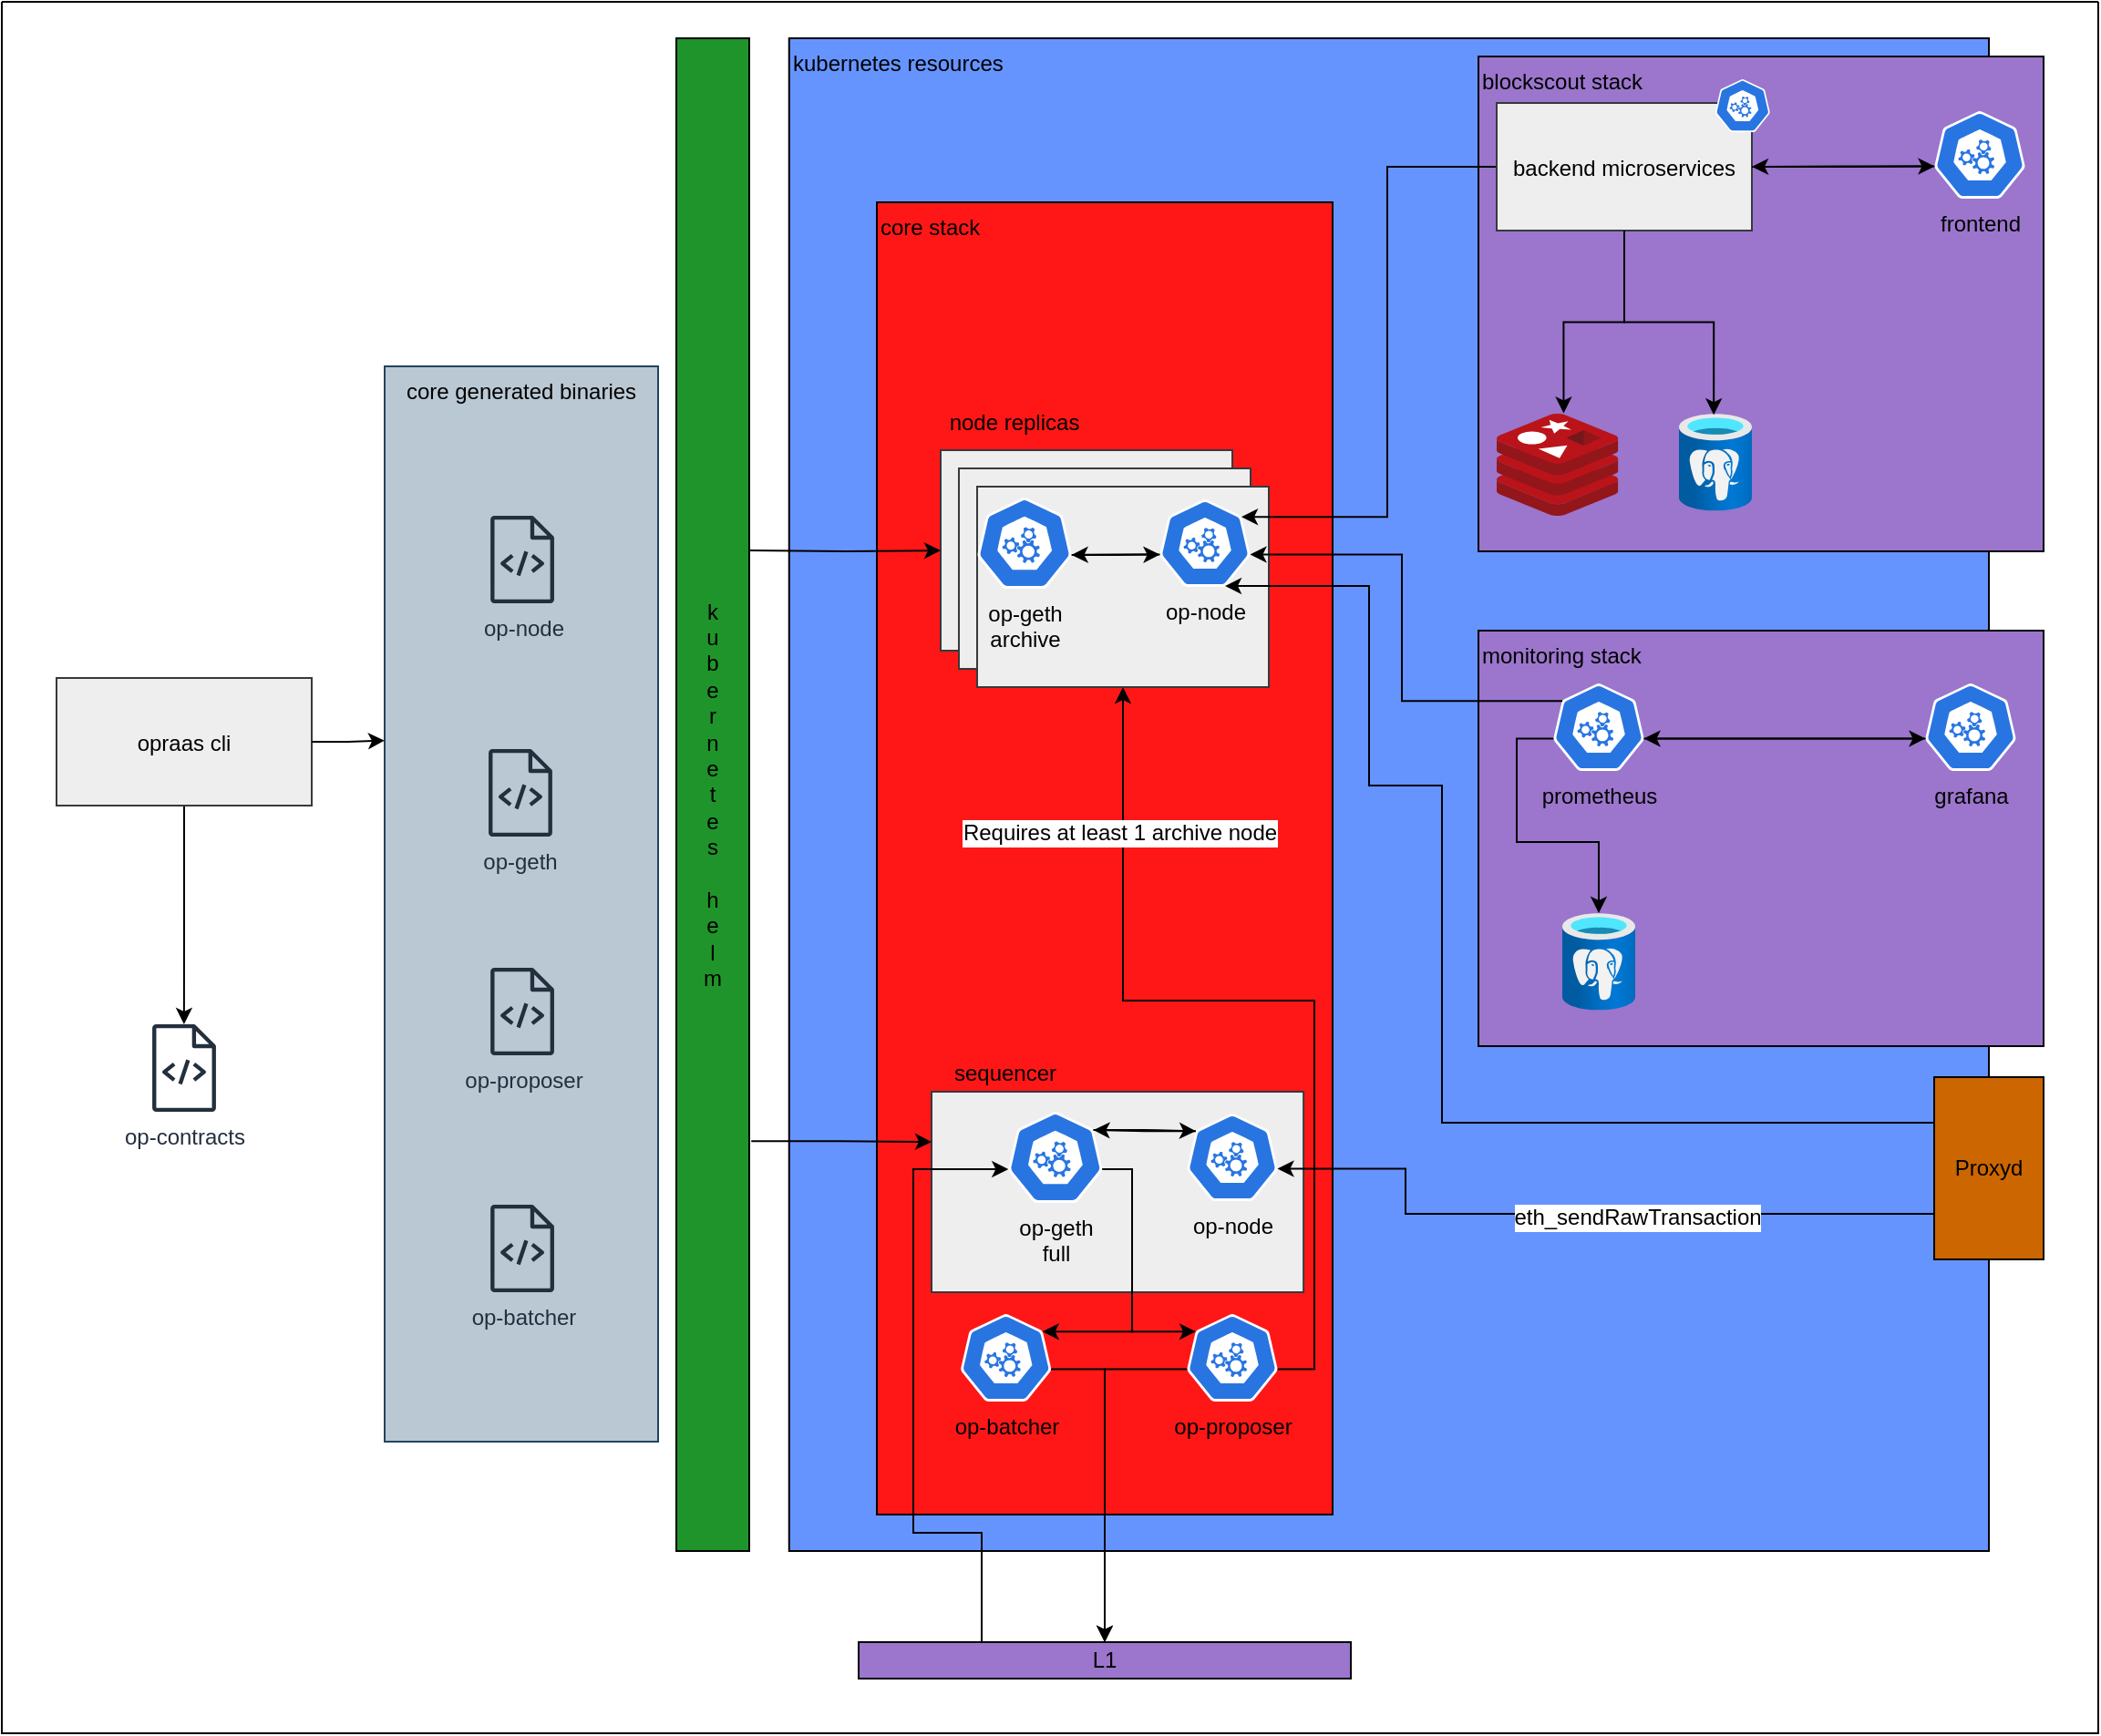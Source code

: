 <mxfile version="24.8.3">
  <diagram name="Page-1" id="kdxWWu9ylrwr_-iVG4db">
    <mxGraphModel dx="2276" dy="1881" grid="1" gridSize="10" guides="1" tooltips="1" connect="1" arrows="1" fold="1" page="1" pageScale="1" pageWidth="850" pageHeight="1100" math="0" shadow="0">
      <root>
        <mxCell id="0" />
        <mxCell id="1" parent="0" />
        <mxCell id="xR_Z6soL9BY0HDt_zi9m-4" value="" style="swimlane;startSize=0;" parent="1" vertex="1">
          <mxGeometry x="-770" y="-1030" width="1150" height="950" as="geometry">
            <mxRectangle x="-560" y="-440" width="50" height="40" as="alternateBounds" />
          </mxGeometry>
        </mxCell>
        <mxCell id="P0l-JvTJh-wTgKE062X5-190" value="kubernetes resources" style="rounded=0;whiteSpace=wrap;html=1;strokeColor=default;align=left;verticalAlign=top;fontFamily=Helvetica;fontSize=12;fontColor=default;fillColor=#6694FF;" parent="xR_Z6soL9BY0HDt_zi9m-4" vertex="1">
          <mxGeometry x="431.88" y="20" width="658.12" height="830" as="geometry" />
        </mxCell>
        <mxCell id="P0l-JvTJh-wTgKE062X5-14" value="monitoring stack" style="rounded=0;whiteSpace=wrap;html=1;fillColor=#9B76CC;align=left;verticalAlign=top" parent="xR_Z6soL9BY0HDt_zi9m-4" vertex="1">
          <mxGeometry x="810" y="345" width="310" height="228" as="geometry" />
        </mxCell>
        <mxCell id="P0l-JvTJh-wTgKE062X5-1" value="core stack" style="rounded=0;whiteSpace=wrap;html=1;fillColor=#FF1717;align=left;verticalAlign=top" parent="xR_Z6soL9BY0HDt_zi9m-4" vertex="1">
          <mxGeometry x="480" y="110" width="250" height="720" as="geometry" />
        </mxCell>
        <mxCell id="P0l-JvTJh-wTgKE062X5-164" style="edgeStyle=orthogonalEdgeStyle;rounded=0;orthogonalLoop=1;jettySize=auto;html=1;exitX=0.005;exitY=0.63;exitDx=0;exitDy=0;exitPerimeter=0;entryX=0.5;entryY=0;entryDx=0;entryDy=0;fontFamily=Helvetica;fontSize=12;fontColor=default;" parent="xR_Z6soL9BY0HDt_zi9m-4" source="xR_Z6soL9BY0HDt_zi9m-9" target="P0l-JvTJh-wTgKE062X5-76" edge="1">
          <mxGeometry relative="1" as="geometry" />
        </mxCell>
        <mxCell id="P0l-JvTJh-wTgKE062X5-186" style="edgeStyle=orthogonalEdgeStyle;rounded=0;orthogonalLoop=1;jettySize=auto;html=1;exitX=0.995;exitY=0.63;exitDx=0;exitDy=0;exitPerimeter=0;entryX=0.5;entryY=1;entryDx=0;entryDy=0;fontFamily=Helvetica;fontSize=12;fontColor=default;" parent="xR_Z6soL9BY0HDt_zi9m-4" source="xR_Z6soL9BY0HDt_zi9m-9" target="P0l-JvTJh-wTgKE062X5-175" edge="1">
          <mxGeometry relative="1" as="geometry" />
        </mxCell>
        <mxCell id="P0l-JvTJh-wTgKE062X5-189" value="Requires at least 1 archive node" style="edgeLabel;html=1;align=center;verticalAlign=middle;resizable=0;points=[];rounded=0;strokeColor=default;fontFamily=Helvetica;fontSize=12;fontColor=default;fillColor=default;" parent="P0l-JvTJh-wTgKE062X5-186" vertex="1" connectable="0">
          <mxGeometry x="0.68" y="2" relative="1" as="geometry">
            <mxPoint as="offset" />
          </mxGeometry>
        </mxCell>
        <mxCell id="xR_Z6soL9BY0HDt_zi9m-9" value="op-proposer" style="aspect=fixed;sketch=0;html=1;dashed=0;whitespace=wrap;verticalLabelPosition=bottom;verticalAlign=top;fillColor=#2875E2;strokeColor=#ffffff;points=[[0.005,0.63,0],[0.1,0.2,0],[0.9,0.2,0],[0.5,0,0],[0.995,0.63,0],[0.72,0.99,0],[0.5,1,0],[0.28,0.99,0]];shape=mxgraph.kubernetes.icon2;prIcon=api" parent="xR_Z6soL9BY0HDt_zi9m-4" vertex="1">
          <mxGeometry x="650" y="720" width="50" height="48" as="geometry" />
        </mxCell>
        <mxCell id="P0l-JvTJh-wTgKE062X5-162" style="edgeStyle=orthogonalEdgeStyle;rounded=0;orthogonalLoop=1;jettySize=auto;html=1;exitX=0.995;exitY=0.63;exitDx=0;exitDy=0;exitPerimeter=0;fontFamily=Helvetica;fontSize=12;fontColor=default;" parent="xR_Z6soL9BY0HDt_zi9m-4" source="xR_Z6soL9BY0HDt_zi9m-11" target="P0l-JvTJh-wTgKE062X5-76" edge="1">
          <mxGeometry relative="1" as="geometry" />
        </mxCell>
        <mxCell id="xR_Z6soL9BY0HDt_zi9m-11" value="op-batcher" style="aspect=fixed;sketch=0;html=1;dashed=0;whitespace=wrap;verticalLabelPosition=bottom;verticalAlign=top;fillColor=#2875E2;strokeColor=#ffffff;points=[[0.005,0.63,0],[0.1,0.2,0],[0.9,0.2,0],[0.5,0,0],[0.995,0.63,0],[0.72,0.99,0],[0.5,1,0],[0.28,0.99,0]];shape=mxgraph.kubernetes.icon2;prIcon=api" parent="xR_Z6soL9BY0HDt_zi9m-4" vertex="1">
          <mxGeometry x="525.84" y="720" width="50" height="48" as="geometry" />
        </mxCell>
        <mxCell id="P0l-JvTJh-wTgKE062X5-229" style="edgeStyle=orthogonalEdgeStyle;rounded=0;orthogonalLoop=1;jettySize=auto;html=1;exitX=0.005;exitY=0.63;exitDx=0;exitDy=0;exitPerimeter=0;fontFamily=Helvetica;fontSize=12;fontColor=default;" parent="xR_Z6soL9BY0HDt_zi9m-4" source="P0l-JvTJh-wTgKE062X5-6" target="P0l-JvTJh-wTgKE062X5-225" edge="1">
          <mxGeometry relative="1" as="geometry" />
        </mxCell>
        <mxCell id="P0l-JvTJh-wTgKE062X5-6" value="prometheus" style="aspect=fixed;sketch=0;html=1;dashed=0;whitespace=wrap;verticalLabelPosition=bottom;verticalAlign=top;fillColor=#2875E2;strokeColor=#ffffff;points=[[0.005,0.63,0],[0.1,0.2,0],[0.9,0.2,0],[0.5,0,0],[0.995,0.63,0],[0.72,0.99,0],[0.5,1,0],[0.28,0.99,0]];shape=mxgraph.kubernetes.icon2;prIcon=api" parent="xR_Z6soL9BY0HDt_zi9m-4" vertex="1">
          <mxGeometry x="851" y="374" width="50" height="48" as="geometry" />
        </mxCell>
        <mxCell id="P0l-JvTJh-wTgKE062X5-9" value="grafana" style="aspect=fixed;sketch=0;html=1;dashed=0;whitespace=wrap;verticalLabelPosition=bottom;verticalAlign=top;fillColor=#2875E2;strokeColor=#ffffff;points=[[0.005,0.63,0],[0.1,0.2,0],[0.9,0.2,0],[0.5,0,0],[0.995,0.63,0],[0.72,0.99,0],[0.5,1,0],[0.28,0.99,0]];shape=mxgraph.kubernetes.icon2;prIcon=api" parent="xR_Z6soL9BY0HDt_zi9m-4" vertex="1">
          <mxGeometry x="1055" y="374" width="50" height="48" as="geometry" />
        </mxCell>
        <mxCell id="P0l-JvTJh-wTgKE062X5-23" style="edgeStyle=orthogonalEdgeStyle;rounded=0;orthogonalLoop=1;jettySize=auto;html=1;exitX=0.5;exitY=1;exitDx=0;exitDy=0;fontFamily=Helvetica;fontSize=12;fontColor=default;" parent="xR_Z6soL9BY0HDt_zi9m-4" source="P0l-JvTJh-wTgKE062X5-14" target="P0l-JvTJh-wTgKE062X5-14" edge="1">
          <mxGeometry relative="1" as="geometry" />
        </mxCell>
        <mxCell id="P0l-JvTJh-wTgKE062X5-34" value="blockscout stack" style="rounded=0.5;whiteSpace=wrap;html=1;fillColor=#9B76CC;align=left;verticalAlign=top" parent="xR_Z6soL9BY0HDt_zi9m-4" vertex="1">
          <mxGeometry x="810" y="30" width="310" height="271.5" as="geometry" />
        </mxCell>
        <mxCell id="P0l-JvTJh-wTgKE062X5-41" style="edgeStyle=orthogonalEdgeStyle;rounded=0;orthogonalLoop=1;jettySize=auto;html=1;exitX=0.5;exitY=1;exitDx=0;exitDy=0;fontFamily=Helvetica;fontSize=12;fontColor=default;" parent="xR_Z6soL9BY0HDt_zi9m-4" source="P0l-JvTJh-wTgKE062X5-34" target="P0l-JvTJh-wTgKE062X5-34" edge="1">
          <mxGeometry relative="1" as="geometry" />
        </mxCell>
        <mxCell id="P0l-JvTJh-wTgKE062X5-50" value="&lt;span style=&quot;text-wrap-mode: nowrap;&quot;&gt;core generated binaries&lt;/span&gt;" style="rounded=0;whiteSpace=wrap;html=1;align=center;verticalAlign=top;fillColor=#bac8d3;strokeColor=#23445d;" parent="xR_Z6soL9BY0HDt_zi9m-4" vertex="1">
          <mxGeometry x="210" y="200" width="150" height="590" as="geometry" />
        </mxCell>
        <mxCell id="P0l-JvTJh-wTgKE062X5-73" value="Proxyd" style="rounded=0;whiteSpace=wrap;html=1;fillColor=#CC6600;" parent="xR_Z6soL9BY0HDt_zi9m-4" vertex="1">
          <mxGeometry x="1060" y="590" width="60" height="100" as="geometry" />
        </mxCell>
        <mxCell id="P0l-JvTJh-wTgKE062X5-76" value="L1" style="rounded=0;whiteSpace=wrap;html=1;fillColor=#9B76CC;" parent="xR_Z6soL9BY0HDt_zi9m-4" vertex="1">
          <mxGeometry x="470" y="900" width="270" height="20" as="geometry" />
        </mxCell>
        <mxCell id="P0l-JvTJh-wTgKE062X5-113" value="op-node" style="sketch=0;outlineConnect=0;fontColor=#232F3E;gradientColor=none;fillColor=#232F3D;strokeColor=none;dashed=0;verticalLabelPosition=bottom;verticalAlign=top;align=center;html=1;fontSize=12;fontStyle=0;aspect=fixed;pointerEvents=1;shape=mxgraph.aws4.source_code;rounded=0;fontFamily=Helvetica;" parent="xR_Z6soL9BY0HDt_zi9m-4" vertex="1">
          <mxGeometry x="267.98" y="282" width="35.08" height="48" as="geometry" />
        </mxCell>
        <mxCell id="P0l-JvTJh-wTgKE062X5-115" value="op-batcher" style="sketch=0;outlineConnect=0;fontColor=#232F3E;gradientColor=none;fillColor=#232F3D;strokeColor=none;dashed=0;verticalLabelPosition=bottom;verticalAlign=top;align=center;html=1;fontSize=12;fontStyle=0;aspect=fixed;pointerEvents=1;shape=mxgraph.aws4.source_code;rounded=0;fontFamily=Helvetica;" parent="xR_Z6soL9BY0HDt_zi9m-4" vertex="1">
          <mxGeometry x="267.98" y="660" width="35.08" height="48" as="geometry" />
        </mxCell>
        <mxCell id="P0l-JvTJh-wTgKE062X5-114" value="op-proposer" style="sketch=0;outlineConnect=0;fontColor=#232F3E;gradientColor=none;fillColor=#232F3D;strokeColor=none;dashed=0;verticalLabelPosition=bottom;verticalAlign=top;align=center;html=1;fontSize=12;fontStyle=0;aspect=fixed;pointerEvents=1;shape=mxgraph.aws4.source_code;rounded=0;fontFamily=Helvetica;" parent="xR_Z6soL9BY0HDt_zi9m-4" vertex="1">
          <mxGeometry x="267.98" y="530" width="35.08" height="48" as="geometry" />
        </mxCell>
        <mxCell id="P0l-JvTJh-wTgKE062X5-116" value="op-geth" style="sketch=0;outlineConnect=0;fontColor=#232F3E;gradientColor=none;fillColor=#232F3D;strokeColor=none;dashed=0;verticalLabelPosition=bottom;verticalAlign=top;align=center;html=1;fontSize=12;fontStyle=0;aspect=fixed;pointerEvents=1;shape=mxgraph.aws4.source_code;rounded=0;fontFamily=Helvetica;" parent="xR_Z6soL9BY0HDt_zi9m-4" vertex="1">
          <mxGeometry x="266.94" y="410" width="35.08" height="48" as="geometry" />
        </mxCell>
        <mxCell id="P0l-JvTJh-wTgKE062X5-117" value="k&lt;div&gt;u&lt;/div&gt;&lt;div&gt;b&lt;/div&gt;&lt;div&gt;e&lt;/div&gt;&lt;div&gt;r&lt;/div&gt;&lt;div&gt;n&lt;/div&gt;&lt;div&gt;e&lt;/div&gt;&lt;div&gt;t&lt;/div&gt;&lt;div&gt;e&lt;/div&gt;&lt;div&gt;s&lt;/div&gt;&lt;div&gt;&lt;br&gt;&lt;/div&gt;&lt;div&gt;h&lt;/div&gt;&lt;div&gt;e&lt;/div&gt;&lt;div&gt;l&lt;/div&gt;&lt;div&gt;m&lt;/div&gt;" style="rounded=0;whiteSpace=wrap;html=1;strokeColor=default;align=center;verticalAlign=middle;fontFamily=Helvetica;fontSize=12;fontColor=default;fillColor=#1F942B;" parent="xR_Z6soL9BY0HDt_zi9m-4" vertex="1">
          <mxGeometry x="370" y="20" width="40" height="830" as="geometry" />
        </mxCell>
        <mxCell id="P0l-JvTJh-wTgKE062X5-123" value="" style="rounded=0;whiteSpace=wrap;html=1;strokeColor=#36393d;align=left;verticalAlign=middle;fontFamily=Helvetica;fontSize=12;fillColor=#eeeeee;" parent="xR_Z6soL9BY0HDt_zi9m-4" vertex="1">
          <mxGeometry x="510" y="598" width="204.06" height="110" as="geometry" />
        </mxCell>
        <mxCell id="P0l-JvTJh-wTgKE062X5-119" value="op-node" style="aspect=fixed;sketch=0;html=1;dashed=0;whitespace=wrap;verticalLabelPosition=bottom;verticalAlign=top;fillColor=#2875E2;strokeColor=#ffffff;points=[[0.005,0.63,0],[0.1,0.2,0],[0.9,0.2,0],[0.5,0,0],[0.995,0.63,0],[0.72,0.99,0],[0.5,1,0],[0.28,0.99,0]];shape=mxgraph.kubernetes.icon2;prIcon=api" parent="xR_Z6soL9BY0HDt_zi9m-4" vertex="1">
          <mxGeometry x="650" y="610" width="50" height="48" as="geometry" />
        </mxCell>
        <mxCell id="P0l-JvTJh-wTgKE062X5-120" value="&lt;div&gt;op-geth&lt;/div&gt;&lt;div&gt;full&lt;/div&gt;" style="aspect=fixed;sketch=0;html=1;dashed=0;whitespace=wrap;verticalLabelPosition=bottom;verticalAlign=top;fillColor=#2875E2;strokeColor=#ffffff;points=[[0.005,0.63,0],[0.1,0.2,0],[0.9,0.2,0],[0.5,0,0],[0.995,0.63,0],[0.72,0.99,0],[0.5,1,0],[0.28,0.99,0]];shape=mxgraph.kubernetes.icon2;prIcon=api;kubernetesLabel=0;noLabel=0;" parent="xR_Z6soL9BY0HDt_zi9m-4" vertex="1">
          <mxGeometry x="551.88" y="609" width="52.08" height="50" as="geometry" />
        </mxCell>
        <mxCell id="P0l-JvTJh-wTgKE062X5-125" value="sequencer" style="text;html=1;align=center;verticalAlign=middle;resizable=0;points=[];autosize=1;strokeColor=none;fillColor=none;fontFamily=Helvetica;fontSize=12;fontColor=default;" parent="xR_Z6soL9BY0HDt_zi9m-4" vertex="1">
          <mxGeometry x="510.0" y="573" width="80" height="30" as="geometry" />
        </mxCell>
        <mxCell id="P0l-JvTJh-wTgKE062X5-143" style="edgeStyle=orthogonalEdgeStyle;rounded=0;orthogonalLoop=1;jettySize=auto;html=1;exitX=0;exitY=0.75;exitDx=0;exitDy=0;entryX=0.995;entryY=0.63;entryDx=0;entryDy=0;entryPerimeter=0;fontFamily=Helvetica;fontSize=12;fontColor=default;comic=0;orthogonal=0;ignoreEdge=0;" parent="xR_Z6soL9BY0HDt_zi9m-4" source="P0l-JvTJh-wTgKE062X5-73" target="P0l-JvTJh-wTgKE062X5-119" edge="1">
          <mxGeometry relative="1" as="geometry">
            <Array as="points">
              <mxPoint x="770" y="665" />
              <mxPoint x="770" y="640" />
            </Array>
          </mxGeometry>
        </mxCell>
        <mxCell id="P0l-JvTJh-wTgKE062X5-182" value="eth_sendRawTransaction" style="edgeLabel;html=1;align=center;verticalAlign=middle;resizable=0;points=[];rounded=0;strokeColor=default;fontFamily=Helvetica;fontSize=12;fontColor=default;fillColor=default;" parent="P0l-JvTJh-wTgKE062X5-143" vertex="1" connectable="0">
          <mxGeometry x="-0.15" y="2" relative="1" as="geometry">
            <mxPoint as="offset" />
          </mxGeometry>
        </mxCell>
        <mxCell id="P0l-JvTJh-wTgKE062X5-150" style="edgeStyle=orthogonalEdgeStyle;rounded=0;orthogonalLoop=1;jettySize=auto;html=1;exitX=0.1;exitY=0.2;exitDx=0;exitDy=0;exitPerimeter=0;entryX=0.9;entryY=0.2;entryDx=0;entryDy=0;entryPerimeter=0;fontFamily=Helvetica;fontSize=12;fontColor=default;" parent="xR_Z6soL9BY0HDt_zi9m-4" source="P0l-JvTJh-wTgKE062X5-119" target="P0l-JvTJh-wTgKE062X5-120" edge="1">
          <mxGeometry relative="1" as="geometry" />
        </mxCell>
        <mxCell id="P0l-JvTJh-wTgKE062X5-151" style="edgeStyle=orthogonalEdgeStyle;rounded=0;orthogonalLoop=1;jettySize=auto;html=1;exitX=0.9;exitY=0.2;exitDx=0;exitDy=0;exitPerimeter=0;entryX=0.1;entryY=0.2;entryDx=0;entryDy=0;entryPerimeter=0;fontFamily=Helvetica;fontSize=12;fontColor=default;" parent="xR_Z6soL9BY0HDt_zi9m-4" source="P0l-JvTJh-wTgKE062X5-120" target="P0l-JvTJh-wTgKE062X5-119" edge="1">
          <mxGeometry relative="1" as="geometry" />
        </mxCell>
        <mxCell id="P0l-JvTJh-wTgKE062X5-152" style="edgeStyle=orthogonalEdgeStyle;rounded=0;orthogonalLoop=1;jettySize=auto;html=1;exitX=0.25;exitY=0;exitDx=0;exitDy=0;entryX=0.005;entryY=0.63;entryDx=0;entryDy=0;entryPerimeter=0;fontFamily=Helvetica;fontSize=12;fontColor=default;" parent="xR_Z6soL9BY0HDt_zi9m-4" source="P0l-JvTJh-wTgKE062X5-76" target="P0l-JvTJh-wTgKE062X5-120" edge="1">
          <mxGeometry relative="1" as="geometry">
            <Array as="points">
              <mxPoint x="538" y="840" />
              <mxPoint x="500" y="840" />
              <mxPoint x="500" y="641" />
            </Array>
          </mxGeometry>
        </mxCell>
        <mxCell id="P0l-JvTJh-wTgKE062X5-160" style="edgeStyle=orthogonalEdgeStyle;rounded=0;orthogonalLoop=1;jettySize=auto;html=1;exitX=0.995;exitY=0.63;exitDx=0;exitDy=0;exitPerimeter=0;entryX=0.9;entryY=0.2;entryDx=0;entryDy=0;entryPerimeter=0;fontFamily=Helvetica;fontSize=12;fontColor=default;" parent="xR_Z6soL9BY0HDt_zi9m-4" source="P0l-JvTJh-wTgKE062X5-120" target="xR_Z6soL9BY0HDt_zi9m-11" edge="1">
          <mxGeometry relative="1" as="geometry">
            <Array as="points">
              <mxPoint x="620" y="641" />
              <mxPoint x="620" y="730" />
            </Array>
          </mxGeometry>
        </mxCell>
        <mxCell id="P0l-JvTJh-wTgKE062X5-161" style="edgeStyle=orthogonalEdgeStyle;rounded=0;orthogonalLoop=1;jettySize=auto;html=1;exitX=0.995;exitY=0.63;exitDx=0;exitDy=0;exitPerimeter=0;entryX=0.1;entryY=0.2;entryDx=0;entryDy=0;entryPerimeter=0;fontFamily=Helvetica;fontSize=12;fontColor=default;" parent="xR_Z6soL9BY0HDt_zi9m-4" source="P0l-JvTJh-wTgKE062X5-120" target="xR_Z6soL9BY0HDt_zi9m-9" edge="1">
          <mxGeometry relative="1" as="geometry">
            <Array as="points">
              <mxPoint x="620" y="641" />
              <mxPoint x="620" y="730" />
            </Array>
          </mxGeometry>
        </mxCell>
        <mxCell id="P0l-JvTJh-wTgKE062X5-168" value="" style="rounded=0;whiteSpace=wrap;html=1;strokeColor=#36393d;align=left;verticalAlign=middle;fontFamily=Helvetica;fontSize=12;fillColor=#eeeeee;" parent="xR_Z6soL9BY0HDt_zi9m-4" vertex="1">
          <mxGeometry x="515" y="246" width="160" height="110" as="geometry" />
        </mxCell>
        <mxCell id="P0l-JvTJh-wTgKE062X5-169" value="op-node" style="aspect=fixed;sketch=0;html=1;dashed=0;whitespace=wrap;verticalLabelPosition=bottom;verticalAlign=top;fillColor=#2875E2;strokeColor=#ffffff;points=[[0.005,0.63,0],[0.1,0.2,0],[0.9,0.2,0],[0.5,0,0],[0.995,0.63,0],[0.72,0.99,0],[0.5,1,0],[0.28,0.99,0]];shape=mxgraph.kubernetes.icon2;prIcon=api" parent="xR_Z6soL9BY0HDt_zi9m-4" vertex="1">
          <mxGeometry x="605" y="266" width="50" height="48" as="geometry" />
        </mxCell>
        <mxCell id="P0l-JvTJh-wTgKE062X5-170" value="&lt;div&gt;op-geth&lt;/div&gt;&lt;div&gt;archive&lt;/div&gt;" style="aspect=fixed;sketch=0;html=1;dashed=0;whitespace=wrap;verticalLabelPosition=bottom;verticalAlign=top;fillColor=#2875E2;strokeColor=#ffffff;points=[[0.005,0.63,0],[0.1,0.2,0],[0.9,0.2,0],[0.5,0,0],[0.995,0.63,0],[0.72,0.99,0],[0.5,1,0],[0.28,0.99,0]];shape=mxgraph.kubernetes.icon2;prIcon=api" parent="xR_Z6soL9BY0HDt_zi9m-4" vertex="1">
          <mxGeometry x="535.0" y="265" width="52.08" height="50" as="geometry" />
        </mxCell>
        <mxCell id="P0l-JvTJh-wTgKE062X5-171" value="node replicas" style="text;html=1;align=center;verticalAlign=middle;resizable=0;points=[];autosize=1;strokeColor=none;fillColor=none;fontFamily=Helvetica;fontSize=12;fontColor=default;" parent="xR_Z6soL9BY0HDt_zi9m-4" vertex="1">
          <mxGeometry x="510" y="216" width="90" height="30" as="geometry" />
        </mxCell>
        <mxCell id="P0l-JvTJh-wTgKE062X5-172" value="" style="rounded=0;whiteSpace=wrap;html=1;strokeColor=#36393d;align=left;verticalAlign=middle;fontFamily=Helvetica;fontSize=12;fillColor=#eeeeee;" parent="xR_Z6soL9BY0HDt_zi9m-4" vertex="1">
          <mxGeometry x="525" y="256" width="160" height="110" as="geometry" />
        </mxCell>
        <mxCell id="P0l-JvTJh-wTgKE062X5-173" value="op-node" style="aspect=fixed;sketch=0;html=1;dashed=0;whitespace=wrap;verticalLabelPosition=bottom;verticalAlign=top;fillColor=#2875E2;strokeColor=#ffffff;points=[[0.005,0.63,0],[0.1,0.2,0],[0.9,0.2,0],[0.5,0,0],[0.995,0.63,0],[0.72,0.99,0],[0.5,1,0],[0.28,0.99,0]];shape=mxgraph.kubernetes.icon2;prIcon=api" parent="xR_Z6soL9BY0HDt_zi9m-4" vertex="1">
          <mxGeometry x="615" y="276" width="50" height="48" as="geometry" />
        </mxCell>
        <mxCell id="P0l-JvTJh-wTgKE062X5-174" value="&lt;div&gt;op-geth&lt;/div&gt;&lt;div&gt;archive&lt;/div&gt;" style="aspect=fixed;sketch=0;html=1;dashed=0;whitespace=wrap;verticalLabelPosition=bottom;verticalAlign=top;fillColor=#2875E2;strokeColor=#ffffff;points=[[0.005,0.63,0],[0.1,0.2,0],[0.9,0.2,0],[0.5,0,0],[0.995,0.63,0],[0.72,0.99,0],[0.5,1,0],[0.28,0.99,0]];shape=mxgraph.kubernetes.icon2;prIcon=api" parent="xR_Z6soL9BY0HDt_zi9m-4" vertex="1">
          <mxGeometry x="545.0" y="275" width="52.08" height="50" as="geometry" />
        </mxCell>
        <mxCell id="P0l-JvTJh-wTgKE062X5-175" value="" style="rounded=0;whiteSpace=wrap;html=1;strokeColor=#36393d;align=left;verticalAlign=middle;fontFamily=Helvetica;fontSize=12;fillColor=#eeeeee;" parent="xR_Z6soL9BY0HDt_zi9m-4" vertex="1">
          <mxGeometry x="535" y="266" width="160" height="110" as="geometry" />
        </mxCell>
        <mxCell id="P0l-JvTJh-wTgKE062X5-176" value="op-node" style="aspect=fixed;sketch=0;html=1;dashed=0;whitespace=wrap;verticalLabelPosition=bottom;verticalAlign=top;fillColor=#2875E2;strokeColor=#ffffff;points=[[0.005,0.63,0],[0.1,0.2,0],[0.9,0.2,0],[0.5,0,0],[0.995,0.63,0],[0.72,0.99,0],[0.5,1,0],[0.28,0.99,0]];shape=mxgraph.kubernetes.icon2;prIcon=api" parent="xR_Z6soL9BY0HDt_zi9m-4" vertex="1">
          <mxGeometry x="635" y="273" width="50" height="48" as="geometry" />
        </mxCell>
        <mxCell id="P0l-JvTJh-wTgKE062X5-177" value="&lt;div&gt;op-geth&lt;/div&gt;&lt;div&gt;archive&lt;/div&gt;" style="aspect=fixed;sketch=0;html=1;dashed=0;whitespace=wrap;verticalLabelPosition=bottom;verticalAlign=top;fillColor=#2875E2;strokeColor=#ffffff;points=[[0.005,0.63,0],[0.1,0.2,0],[0.9,0.2,0],[0.5,0,0],[0.995,0.63,0],[0.72,0.99,0],[0.5,1,0],[0.28,0.99,0]];shape=mxgraph.kubernetes.icon2;prIcon=api" parent="xR_Z6soL9BY0HDt_zi9m-4" vertex="1">
          <mxGeometry x="535.0" y="272" width="52.08" height="50" as="geometry" />
        </mxCell>
        <mxCell id="P0l-JvTJh-wTgKE062X5-49" style="edgeStyle=orthogonalEdgeStyle;rounded=0;orthogonalLoop=1;jettySize=auto;html=1;exitX=0;exitY=0.5;exitDx=0;exitDy=0;entryX=0.9;entryY=0.2;entryDx=0;entryDy=0;entryPerimeter=0;fontFamily=Helvetica;fontSize=12;fontColor=default;" parent="xR_Z6soL9BY0HDt_zi9m-4" source="P0l-JvTJh-wTgKE062X5-215" target="P0l-JvTJh-wTgKE062X5-176" edge="1">
          <mxGeometry relative="1" as="geometry">
            <mxPoint x="633.649" y="255.65" as="targetPoint" />
            <Array as="points">
              <mxPoint x="760" y="91" />
              <mxPoint x="760" y="283" />
            </Array>
          </mxGeometry>
        </mxCell>
        <mxCell id="P0l-JvTJh-wTgKE062X5-110" style="edgeStyle=orthogonalEdgeStyle;rounded=0;orthogonalLoop=1;jettySize=auto;html=1;exitX=0;exitY=0.25;exitDx=0;exitDy=0;entryX=0.72;entryY=0.99;entryDx=0;entryDy=0;entryPerimeter=0;fontFamily=Helvetica;fontSize=12;fontColor=default;" parent="xR_Z6soL9BY0HDt_zi9m-4" source="P0l-JvTJh-wTgKE062X5-73" target="P0l-JvTJh-wTgKE062X5-176" edge="1">
          <mxGeometry relative="1" as="geometry">
            <mxPoint x="637.67" y="430.24" as="targetPoint" />
            <Array as="points">
              <mxPoint x="950" y="615" />
              <mxPoint x="790" y="615" />
              <mxPoint x="790" y="430" />
              <mxPoint x="750" y="430" />
              <mxPoint x="750" y="320" />
            </Array>
          </mxGeometry>
        </mxCell>
        <mxCell id="P0l-JvTJh-wTgKE062X5-197" style="edgeStyle=orthogonalEdgeStyle;rounded=0;orthogonalLoop=1;jettySize=auto;html=1;entryX=0;entryY=0.25;entryDx=0;entryDy=0;fontFamily=Helvetica;fontSize=12;fontColor=default;exitX=1.028;exitY=0.729;exitDx=0;exitDy=0;exitPerimeter=0;" parent="xR_Z6soL9BY0HDt_zi9m-4" source="P0l-JvTJh-wTgKE062X5-117" target="P0l-JvTJh-wTgKE062X5-123" edge="1">
          <mxGeometry relative="1" as="geometry">
            <mxPoint x="420" y="626" as="sourcePoint" />
          </mxGeometry>
        </mxCell>
        <mxCell id="P0l-JvTJh-wTgKE062X5-198" style="edgeStyle=orthogonalEdgeStyle;rounded=0;orthogonalLoop=1;jettySize=auto;html=1;entryX=0;entryY=0.5;entryDx=0;entryDy=0;fontFamily=Helvetica;fontSize=12;fontColor=default;" parent="xR_Z6soL9BY0HDt_zi9m-4" target="P0l-JvTJh-wTgKE062X5-168" edge="1">
          <mxGeometry relative="1" as="geometry">
            <mxPoint x="410" y="301" as="sourcePoint" />
          </mxGeometry>
        </mxCell>
        <mxCell id="P0l-JvTJh-wTgKE062X5-201" value="" style="image;sketch=0;aspect=fixed;html=1;points=[];align=center;fontSize=12;image=img/lib/mscae/Cache_Redis_Product.svg;rounded=0;strokeColor=default;verticalAlign=middle;fontFamily=Helvetica;fontColor=default;fillColor=default;" parent="xR_Z6soL9BY0HDt_zi9m-4" vertex="1">
          <mxGeometry x="820" y="226" width="66.67" height="56" as="geometry" />
        </mxCell>
        <mxCell id="P0l-JvTJh-wTgKE062X5-222" style="edgeStyle=orthogonalEdgeStyle;rounded=0;orthogonalLoop=1;jettySize=auto;html=1;exitX=0.005;exitY=0.63;exitDx=0;exitDy=0;exitPerimeter=0;entryX=1;entryY=0.5;entryDx=0;entryDy=0;fontFamily=Helvetica;fontSize=12;fontColor=default;" parent="xR_Z6soL9BY0HDt_zi9m-4" source="P0l-JvTJh-wTgKE062X5-204" target="P0l-JvTJh-wTgKE062X5-215" edge="1">
          <mxGeometry relative="1" as="geometry" />
        </mxCell>
        <mxCell id="P0l-JvTJh-wTgKE062X5-204" value="frontend" style="aspect=fixed;sketch=0;html=1;dashed=0;whitespace=wrap;verticalLabelPosition=bottom;verticalAlign=top;fillColor=#2875E2;strokeColor=#ffffff;points=[[0.005,0.63,0],[0.1,0.2,0],[0.9,0.2,0],[0.5,0,0],[0.995,0.63,0],[0.72,0.99,0],[0.5,1,0],[0.28,0.99,0]];shape=mxgraph.kubernetes.icon2;prIcon=api" parent="xR_Z6soL9BY0HDt_zi9m-4" vertex="1">
          <mxGeometry x="1060" y="60" width="50" height="48" as="geometry" />
        </mxCell>
        <mxCell id="P0l-JvTJh-wTgKE062X5-211" style="edgeStyle=orthogonalEdgeStyle;rounded=0;orthogonalLoop=1;jettySize=auto;html=1;exitX=0.005;exitY=0.63;exitDx=0;exitDy=0;exitPerimeter=0;entryX=0.995;entryY=0.63;entryDx=0;entryDy=0;entryPerimeter=0;fontFamily=Helvetica;fontSize=12;fontColor=default;" parent="xR_Z6soL9BY0HDt_zi9m-4" source="P0l-JvTJh-wTgKE062X5-9" target="P0l-JvTJh-wTgKE062X5-6" edge="1">
          <mxGeometry relative="1" as="geometry" />
        </mxCell>
        <mxCell id="P0l-JvTJh-wTgKE062X5-212" style="edgeStyle=orthogonalEdgeStyle;rounded=0;orthogonalLoop=1;jettySize=auto;html=1;exitX=0.995;exitY=0.63;exitDx=0;exitDy=0;exitPerimeter=0;entryX=0.005;entryY=0.63;entryDx=0;entryDy=0;entryPerimeter=0;fontFamily=Helvetica;fontSize=12;fontColor=default;" parent="xR_Z6soL9BY0HDt_zi9m-4" source="P0l-JvTJh-wTgKE062X5-6" target="P0l-JvTJh-wTgKE062X5-9" edge="1">
          <mxGeometry relative="1" as="geometry" />
        </mxCell>
        <mxCell id="P0l-JvTJh-wTgKE062X5-215" value="backend microservices" style="align=center;verticalAlign=middle;fontFamily=Helvetica;fillColor=#eeeeee;strokeColor=#36393d;" parent="xR_Z6soL9BY0HDt_zi9m-4" vertex="1">
          <mxGeometry x="820" y="55.5" width="140" height="70" as="geometry" />
        </mxCell>
        <mxCell id="P0l-JvTJh-wTgKE062X5-216" value="" style="aspect=fixed;sketch=0;html=1;dashed=0;whitespace=wrap;verticalLabelPosition=bottom;verticalAlign=top;fillColor=#2875E2;strokeColor=#ffffff;points=[[0.005,0.63,0],[0.1,0.2,0],[0.9,0.2,0],[0.5,0,0],[0.995,0.63,0],[0.72,0.99,0],[0.5,1,0],[0.28,0.99,0]];shape=mxgraph.kubernetes.icon2;prIcon=api" parent="xR_Z6soL9BY0HDt_zi9m-4" vertex="1">
          <mxGeometry x="939.79" y="42.5" width="30.21" height="29" as="geometry" />
        </mxCell>
        <mxCell id="P0l-JvTJh-wTgKE062X5-217" style="edgeStyle=orthogonalEdgeStyle;rounded=0;orthogonalLoop=1;jettySize=auto;html=1;exitX=0.5;exitY=1;exitDx=0;exitDy=0;entryX=0.551;entryY=-0.005;entryDx=0;entryDy=0;entryPerimeter=0;fontFamily=Helvetica;fontSize=12;fontColor=default;" parent="xR_Z6soL9BY0HDt_zi9m-4" source="P0l-JvTJh-wTgKE062X5-215" target="P0l-JvTJh-wTgKE062X5-201" edge="1">
          <mxGeometry relative="1" as="geometry" />
        </mxCell>
        <mxCell id="P0l-JvTJh-wTgKE062X5-221" style="edgeStyle=orthogonalEdgeStyle;rounded=0;orthogonalLoop=1;jettySize=auto;html=1;exitX=1;exitY=0.5;exitDx=0;exitDy=0;entryX=0.005;entryY=0.63;entryDx=0;entryDy=0;entryPerimeter=0;fontFamily=Helvetica;fontSize=12;fontColor=default;" parent="xR_Z6soL9BY0HDt_zi9m-4" source="P0l-JvTJh-wTgKE062X5-215" target="P0l-JvTJh-wTgKE062X5-204" edge="1">
          <mxGeometry relative="1" as="geometry" />
        </mxCell>
        <mxCell id="P0l-JvTJh-wTgKE062X5-223" value="" style="image;aspect=fixed;html=1;points=[];align=center;fontSize=12;image=img/lib/azure2/databases/Azure_Database_PostgreSQL_Server.svg;strokeColor=default;verticalAlign=top;fontFamily=Helvetica;fontColor=default;fillColor=default;" parent="xR_Z6soL9BY0HDt_zi9m-4" vertex="1">
          <mxGeometry x="920" y="226" width="40" height="53.33" as="geometry" />
        </mxCell>
        <mxCell id="P0l-JvTJh-wTgKE062X5-224" style="edgeStyle=orthogonalEdgeStyle;rounded=0;orthogonalLoop=1;jettySize=auto;html=1;exitX=0.5;exitY=1;exitDx=0;exitDy=0;entryX=0.477;entryY=0.011;entryDx=0;entryDy=0;entryPerimeter=0;fontFamily=Helvetica;fontSize=12;fontColor=default;" parent="xR_Z6soL9BY0HDt_zi9m-4" source="P0l-JvTJh-wTgKE062X5-215" target="P0l-JvTJh-wTgKE062X5-223" edge="1">
          <mxGeometry relative="1" as="geometry" />
        </mxCell>
        <mxCell id="P0l-JvTJh-wTgKE062X5-225" value="" style="image;aspect=fixed;html=1;points=[];align=center;fontSize=12;image=img/lib/azure2/databases/Azure_Database_PostgreSQL_Server.svg;strokeColor=default;verticalAlign=top;fontFamily=Helvetica;fontColor=default;fillColor=default;" parent="xR_Z6soL9BY0HDt_zi9m-4" vertex="1">
          <mxGeometry x="856" y="500" width="40" height="53.33" as="geometry" />
        </mxCell>
        <mxCell id="P0l-JvTJh-wTgKE062X5-228" style="edgeStyle=orthogonalEdgeStyle;rounded=0;orthogonalLoop=1;jettySize=auto;html=1;exitX=0.1;exitY=0.2;exitDx=0;exitDy=0;exitPerimeter=0;entryX=0.995;entryY=0.63;entryDx=0;entryDy=0;entryPerimeter=0;fontFamily=Helvetica;fontSize=12;fontColor=default;" parent="xR_Z6soL9BY0HDt_zi9m-4" source="P0l-JvTJh-wTgKE062X5-6" target="P0l-JvTJh-wTgKE062X5-176" edge="1">
          <mxGeometry relative="1" as="geometry" />
        </mxCell>
        <mxCell id="P0l-JvTJh-wTgKE062X5-230" style="edgeStyle=orthogonalEdgeStyle;rounded=0;orthogonalLoop=1;jettySize=auto;html=1;exitX=0.995;exitY=0.63;exitDx=0;exitDy=0;exitPerimeter=0;entryX=0.005;entryY=0.63;entryDx=0;entryDy=0;entryPerimeter=0;fontFamily=Helvetica;fontSize=12;fontColor=default;" parent="xR_Z6soL9BY0HDt_zi9m-4" source="P0l-JvTJh-wTgKE062X5-177" target="P0l-JvTJh-wTgKE062X5-176" edge="1">
          <mxGeometry relative="1" as="geometry" />
        </mxCell>
        <mxCell id="P0l-JvTJh-wTgKE062X5-231" style="edgeStyle=orthogonalEdgeStyle;rounded=0;orthogonalLoop=1;jettySize=auto;html=1;exitX=0.005;exitY=0.63;exitDx=0;exitDy=0;exitPerimeter=0;entryX=0.995;entryY=0.63;entryDx=0;entryDy=0;entryPerimeter=0;fontFamily=Helvetica;fontSize=12;fontColor=default;" parent="xR_Z6soL9BY0HDt_zi9m-4" source="P0l-JvTJh-wTgKE062X5-176" target="P0l-JvTJh-wTgKE062X5-177" edge="1">
          <mxGeometry relative="1" as="geometry" />
        </mxCell>
        <mxCell id="P0l-JvTJh-wTgKE062X5-235" style="edgeStyle=orthogonalEdgeStyle;rounded=0;orthogonalLoop=1;jettySize=auto;html=1;exitX=0.5;exitY=1;exitDx=0;exitDy=0;fontFamily=Helvetica;fontSize=12;fontColor=default;" parent="xR_Z6soL9BY0HDt_zi9m-4" source="P0l-JvTJh-wTgKE062X5-237" target="P0l-JvTJh-wTgKE062X5-234" edge="1">
          <mxGeometry relative="1" as="geometry">
            <mxPoint x="100" y="451" as="sourcePoint" />
          </mxGeometry>
        </mxCell>
        <mxCell id="P0l-JvTJh-wTgKE062X5-234" value="op-contracts" style="sketch=0;outlineConnect=0;fontColor=#232F3E;gradientColor=none;fillColor=#232F3D;strokeColor=none;dashed=0;verticalLabelPosition=bottom;verticalAlign=top;align=center;html=1;fontSize=12;fontStyle=0;aspect=fixed;pointerEvents=1;shape=mxgraph.aws4.source_code;rounded=0;fontFamily=Helvetica;" parent="xR_Z6soL9BY0HDt_zi9m-4" vertex="1">
          <mxGeometry x="82.46" y="561" width="35.08" height="48" as="geometry" />
        </mxCell>
        <mxCell id="P0l-JvTJh-wTgKE062X5-237" value="opraas cli" style="align=center;verticalAlign=middle;fontFamily=Helvetica;fillColor=#eeeeee;strokeColor=#36393d;" parent="xR_Z6soL9BY0HDt_zi9m-4" vertex="1">
          <mxGeometry x="30" y="371" width="140" height="70" as="geometry" />
        </mxCell>
        <mxCell id="P0l-JvTJh-wTgKE062X5-240" style="edgeStyle=orthogonalEdgeStyle;rounded=0;orthogonalLoop=1;jettySize=auto;html=1;exitX=1;exitY=0.5;exitDx=0;exitDy=0;entryX=0;entryY=0.348;entryDx=0;entryDy=0;entryPerimeter=0;fontFamily=Helvetica;fontSize=12;fontColor=default;" parent="xR_Z6soL9BY0HDt_zi9m-4" source="P0l-JvTJh-wTgKE062X5-237" target="P0l-JvTJh-wTgKE062X5-50" edge="1">
          <mxGeometry relative="1" as="geometry" />
        </mxCell>
      </root>
    </mxGraphModel>
  </diagram>
</mxfile>
